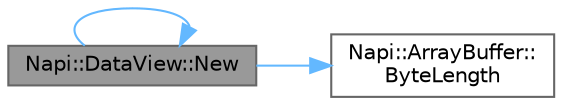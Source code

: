 digraph "Napi::DataView::New"
{
 // LATEX_PDF_SIZE
  bgcolor="transparent";
  edge [fontname=Helvetica,fontsize=10,labelfontname=Helvetica,labelfontsize=10];
  node [fontname=Helvetica,fontsize=10,shape=box,height=0.2,width=0.4];
  rankdir="LR";
  Node1 [id="Node000001",label="Napi::DataView::New",height=0.2,width=0.4,color="gray40", fillcolor="grey60", style="filled", fontcolor="black",tooltip=" "];
  Node1 -> Node2 [id="edge1_Node000001_Node000002",color="steelblue1",style="solid",tooltip=" "];
  Node2 [id="Node000002",label="Napi::ArrayBuffer::\lByteLength",height=0.2,width=0.4,color="grey40", fillcolor="white", style="filled",URL="$class_napi_1_1_array_buffer.html#a973786910791e8ac66d59f625a360939",tooltip="Gets the length of the array buffer in bytes."];
  Node1 -> Node1 [id="edge2_Node000001_Node000001",color="steelblue1",style="solid",tooltip=" "];
}
